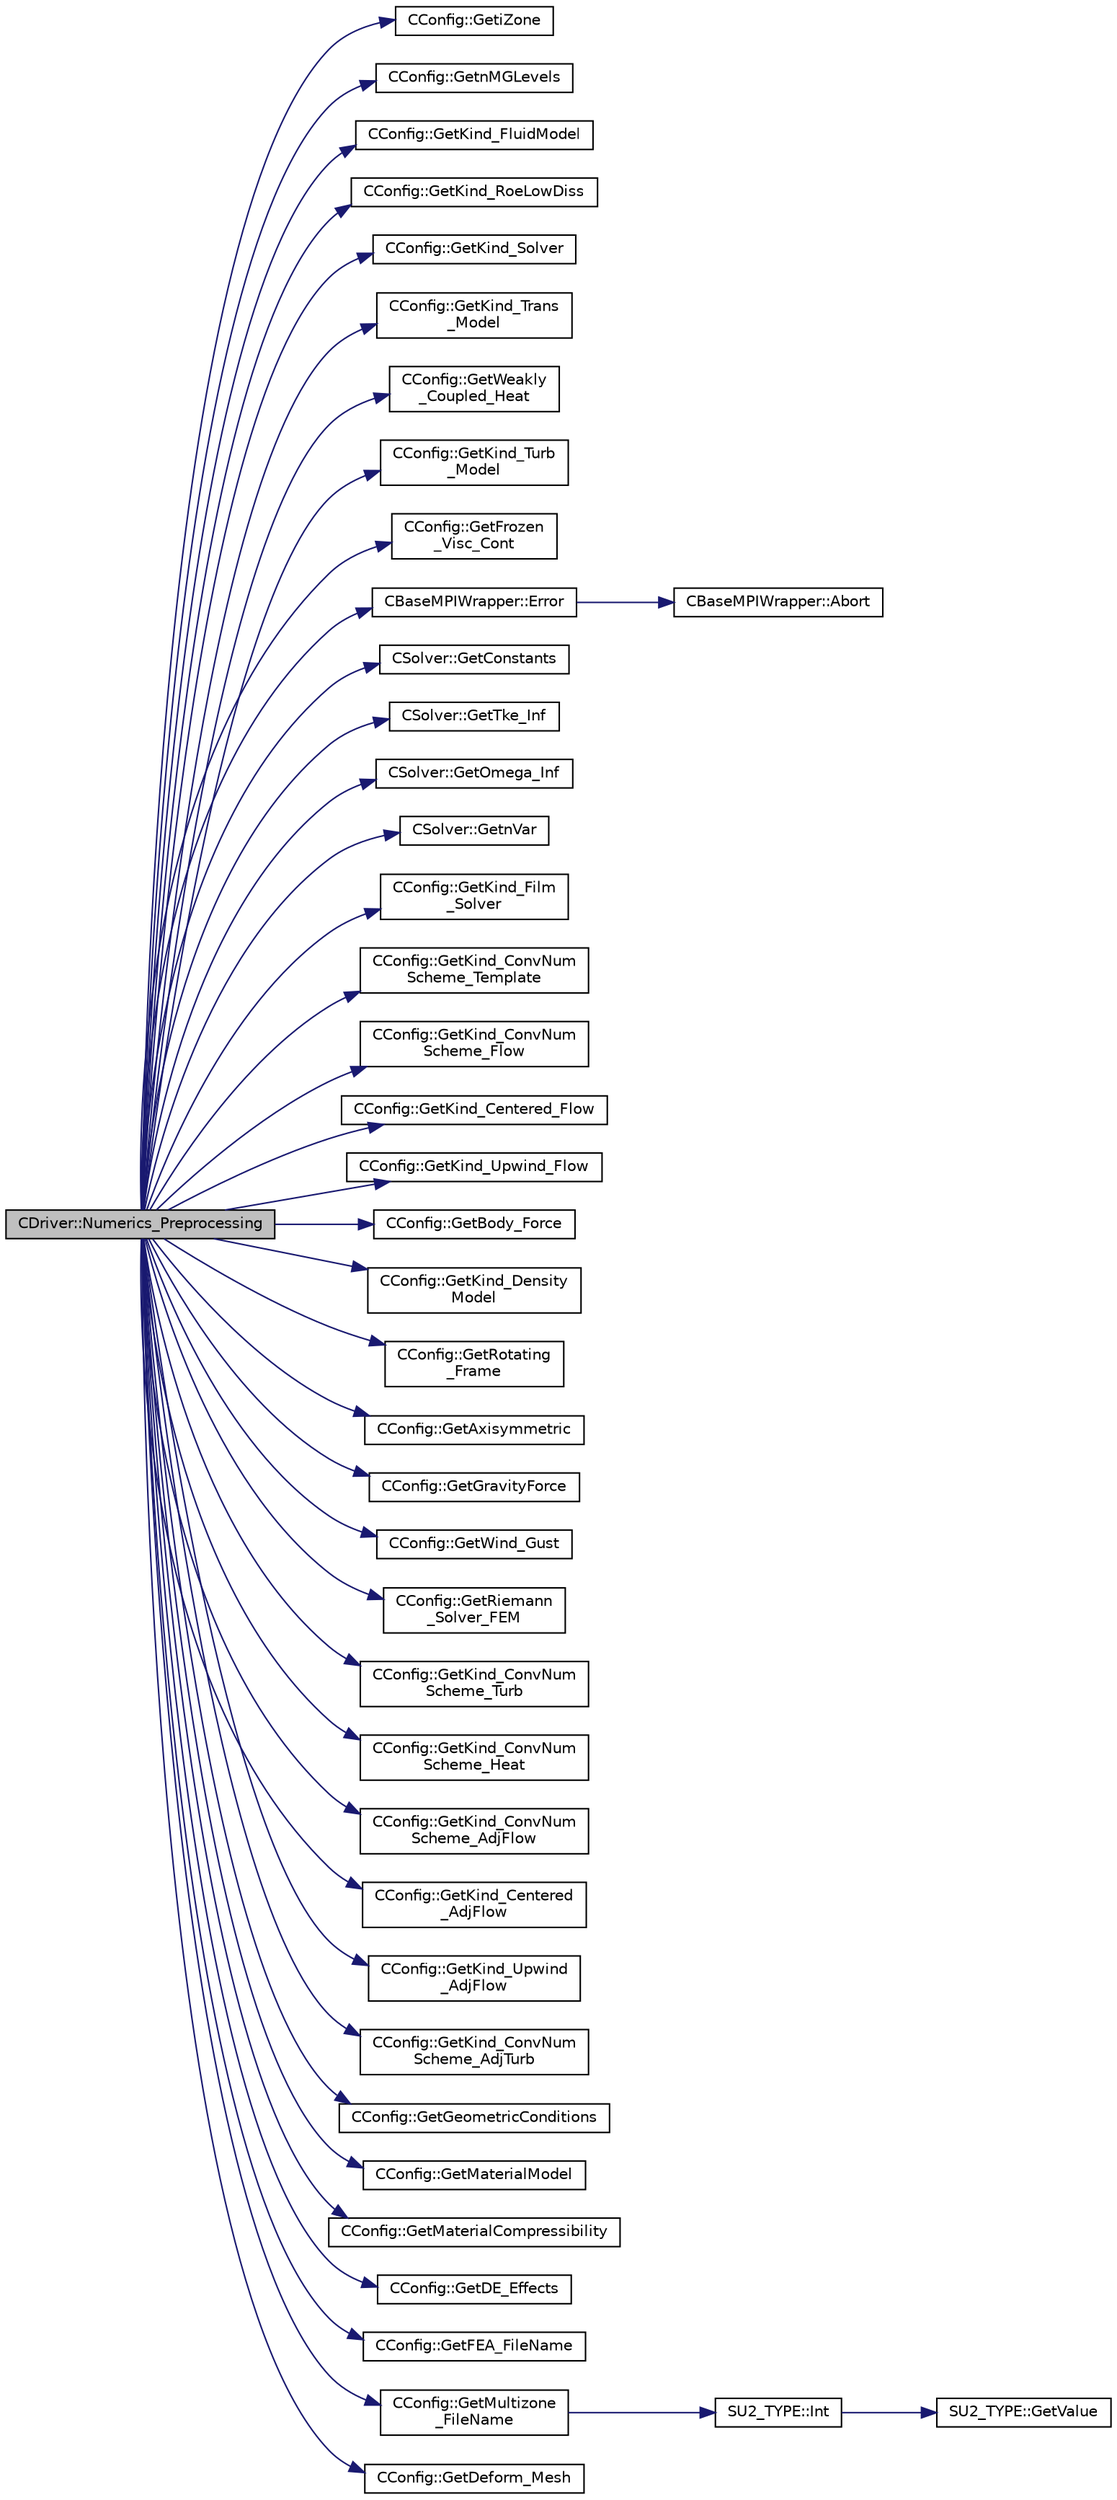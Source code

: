 digraph "CDriver::Numerics_Preprocessing"
{
  edge [fontname="Helvetica",fontsize="10",labelfontname="Helvetica",labelfontsize="10"];
  node [fontname="Helvetica",fontsize="10",shape=record];
  rankdir="LR";
  Node1726 [label="CDriver::Numerics_Preprocessing",height=0.2,width=0.4,color="black", fillcolor="grey75", style="filled", fontcolor="black"];
  Node1726 -> Node1727 [color="midnightblue",fontsize="10",style="solid",fontname="Helvetica"];
  Node1727 [label="CConfig::GetiZone",height=0.2,width=0.4,color="black", fillcolor="white", style="filled",URL="$class_c_config.html#ac09e21f44792b38adb3f933a4426b25f",tooltip="Provides the number of varaibles. "];
  Node1726 -> Node1728 [color="midnightblue",fontsize="10",style="solid",fontname="Helvetica"];
  Node1728 [label="CConfig::GetnMGLevels",height=0.2,width=0.4,color="black", fillcolor="white", style="filled",URL="$class_c_config.html#aea7f78497a5cd863bd065391232329fd",tooltip="Get the number of multigrid levels. "];
  Node1726 -> Node1729 [color="midnightblue",fontsize="10",style="solid",fontname="Helvetica"];
  Node1729 [label="CConfig::GetKind_FluidModel",height=0.2,width=0.4,color="black", fillcolor="white", style="filled",URL="$class_c_config.html#ac36fbf73af5ad628f510769c556717d3",tooltip="Fluid model that we are using. "];
  Node1726 -> Node1730 [color="midnightblue",fontsize="10",style="solid",fontname="Helvetica"];
  Node1730 [label="CConfig::GetKind_RoeLowDiss",height=0.2,width=0.4,color="black", fillcolor="white", style="filled",URL="$class_c_config.html#ac5bec4548aaef1effa84ad7a3a038e35",tooltip="Get the Kind of Roe Low Dissipation Scheme for Unsteady flows. "];
  Node1726 -> Node1731 [color="midnightblue",fontsize="10",style="solid",fontname="Helvetica"];
  Node1731 [label="CConfig::GetKind_Solver",height=0.2,width=0.4,color="black", fillcolor="white", style="filled",URL="$class_c_config.html#a0e2628fc803f14ec6179427ee02e8655",tooltip="Governing equations of the flow (it can be different from the run time equation). ..."];
  Node1726 -> Node1732 [color="midnightblue",fontsize="10",style="solid",fontname="Helvetica"];
  Node1732 [label="CConfig::GetKind_Trans\l_Model",height=0.2,width=0.4,color="black", fillcolor="white", style="filled",URL="$class_c_config.html#a362c61be9d6c43c8913d7379c6fd2300",tooltip="Get the kind of the transition model. "];
  Node1726 -> Node1733 [color="midnightblue",fontsize="10",style="solid",fontname="Helvetica"];
  Node1733 [label="CConfig::GetWeakly\l_Coupled_Heat",height=0.2,width=0.4,color="black", fillcolor="white", style="filled",URL="$class_c_config.html#adb13f6471b2c0bbef919ae9d8fe95f68",tooltip="Get the heat equation. "];
  Node1726 -> Node1734 [color="midnightblue",fontsize="10",style="solid",fontname="Helvetica"];
  Node1734 [label="CConfig::GetKind_Turb\l_Model",height=0.2,width=0.4,color="black", fillcolor="white", style="filled",URL="$class_c_config.html#a40aaed07fc5844d505d2c0b7076594d7",tooltip="Get the kind of the turbulence model. "];
  Node1726 -> Node1735 [color="midnightblue",fontsize="10",style="solid",fontname="Helvetica"];
  Node1735 [label="CConfig::GetFrozen\l_Visc_Cont",height=0.2,width=0.4,color="black", fillcolor="white", style="filled",URL="$class_c_config.html#aec67dda6436453412e8647ee6879108b",tooltip="Provides information about the way in which the turbulence will be treated by the cont..."];
  Node1726 -> Node1736 [color="midnightblue",fontsize="10",style="solid",fontname="Helvetica"];
  Node1736 [label="CBaseMPIWrapper::Error",height=0.2,width=0.4,color="black", fillcolor="white", style="filled",URL="$class_c_base_m_p_i_wrapper.html#a04457c47629bda56704e6a8804833eeb"];
  Node1736 -> Node1737 [color="midnightblue",fontsize="10",style="solid",fontname="Helvetica"];
  Node1737 [label="CBaseMPIWrapper::Abort",height=0.2,width=0.4,color="black", fillcolor="white", style="filled",URL="$class_c_base_m_p_i_wrapper.html#a21ef5681e2acb532d345e9bab173ef07"];
  Node1726 -> Node1738 [color="midnightblue",fontsize="10",style="solid",fontname="Helvetica"];
  Node1738 [label="CSolver::GetConstants",height=0.2,width=0.4,color="black", fillcolor="white", style="filled",URL="$class_c_solver.html#a5708c38a23198ff8da13a1cb32bc841c",tooltip="A virtual member. "];
  Node1726 -> Node1739 [color="midnightblue",fontsize="10",style="solid",fontname="Helvetica"];
  Node1739 [label="CSolver::GetTke_Inf",height=0.2,width=0.4,color="black", fillcolor="white", style="filled",URL="$class_c_solver.html#ad7c1f0fa554117fa424f3b90062946c7",tooltip="A virtual member. "];
  Node1726 -> Node1740 [color="midnightblue",fontsize="10",style="solid",fontname="Helvetica"];
  Node1740 [label="CSolver::GetOmega_Inf",height=0.2,width=0.4,color="black", fillcolor="white", style="filled",URL="$class_c_solver.html#a3494c892aa1ed3c1c9534227cbecf7ef",tooltip="A virtual member. "];
  Node1726 -> Node1741 [color="midnightblue",fontsize="10",style="solid",fontname="Helvetica"];
  Node1741 [label="CSolver::GetnVar",height=0.2,width=0.4,color="black", fillcolor="white", style="filled",URL="$class_c_solver.html#a65c22046b0cf1938ba22648912d04680",tooltip="Get the number of variables of the problem. "];
  Node1726 -> Node1742 [color="midnightblue",fontsize="10",style="solid",fontname="Helvetica"];
  Node1742 [label="CConfig::GetKind_Film\l_Solver",height=0.2,width=0.4,color="black", fillcolor="white", style="filled",URL="$class_c_config.html#ab1df6715dd8c6cd229fe1113fa4d5450",tooltip="Governing equations of the film. "];
  Node1726 -> Node1743 [color="midnightblue",fontsize="10",style="solid",fontname="Helvetica"];
  Node1743 [label="CConfig::GetKind_ConvNum\lScheme_Template",height=0.2,width=0.4,color="black", fillcolor="white", style="filled",URL="$class_c_config.html#addf7082ced51a014ba7e62f1479907fc",tooltip="Get the kind of convective numerical scheme for the template equations (centered or upwind)..."];
  Node1726 -> Node1744 [color="midnightblue",fontsize="10",style="solid",fontname="Helvetica"];
  Node1744 [label="CConfig::GetKind_ConvNum\lScheme_Flow",height=0.2,width=0.4,color="black", fillcolor="white", style="filled",URL="$class_c_config.html#a37d84fba27cc0fce5fb4dad75277aa0d",tooltip="Get the kind of convective numerical scheme for the flow equations (centered or upwind). "];
  Node1726 -> Node1745 [color="midnightblue",fontsize="10",style="solid",fontname="Helvetica"];
  Node1745 [label="CConfig::GetKind_Centered_Flow",height=0.2,width=0.4,color="black", fillcolor="white", style="filled",URL="$class_c_config.html#a130e07727d19c4018ead72790f5ede0b",tooltip="Get the kind of center convective numerical scheme for the flow equations. "];
  Node1726 -> Node1746 [color="midnightblue",fontsize="10",style="solid",fontname="Helvetica"];
  Node1746 [label="CConfig::GetKind_Upwind_Flow",height=0.2,width=0.4,color="black", fillcolor="white", style="filled",URL="$class_c_config.html#a97f0506e4307fbc833adc0320a2a7df6",tooltip="Get the kind of upwind convective numerical scheme for the flow equations. "];
  Node1726 -> Node1747 [color="midnightblue",fontsize="10",style="solid",fontname="Helvetica"];
  Node1747 [label="CConfig::GetBody_Force",height=0.2,width=0.4,color="black", fillcolor="white", style="filled",URL="$class_c_config.html#a9af4200d2cd764653d2707da4acc7847",tooltip="Get information about the body force. "];
  Node1726 -> Node1748 [color="midnightblue",fontsize="10",style="solid",fontname="Helvetica"];
  Node1748 [label="CConfig::GetKind_Density\lModel",height=0.2,width=0.4,color="black", fillcolor="white", style="filled",URL="$class_c_config.html#a6ac5dedb352b8312970fe6102e5547f6",tooltip="Option to define the density model for incompressible flows. "];
  Node1726 -> Node1749 [color="midnightblue",fontsize="10",style="solid",fontname="Helvetica"];
  Node1749 [label="CConfig::GetRotating\l_Frame",height=0.2,width=0.4,color="black", fillcolor="white", style="filled",URL="$class_c_config.html#a5ac97db2be7bae9007d01557f80418bc",tooltip="Get information about the rotational frame. "];
  Node1726 -> Node1750 [color="midnightblue",fontsize="10",style="solid",fontname="Helvetica"];
  Node1750 [label="CConfig::GetAxisymmetric",height=0.2,width=0.4,color="black", fillcolor="white", style="filled",URL="$class_c_config.html#ac6fd9a6673c2f22e98c0d45102f23a65",tooltip="Get information about the axisymmetric frame. "];
  Node1726 -> Node1751 [color="midnightblue",fontsize="10",style="solid",fontname="Helvetica"];
  Node1751 [label="CConfig::GetGravityForce",height=0.2,width=0.4,color="black", fillcolor="white", style="filled",URL="$class_c_config.html#a6a90381cd849fe5f72ce65a31da3d236",tooltip="Get information about the gravity force. "];
  Node1726 -> Node1752 [color="midnightblue",fontsize="10",style="solid",fontname="Helvetica"];
  Node1752 [label="CConfig::GetWind_Gust",height=0.2,width=0.4,color="black", fillcolor="white", style="filled",URL="$class_c_config.html#abeb1d75666a9d471141c88b5e57458c7",tooltip="Get information about the wind gust. "];
  Node1726 -> Node1753 [color="midnightblue",fontsize="10",style="solid",fontname="Helvetica"];
  Node1753 [label="CConfig::GetRiemann\l_Solver_FEM",height=0.2,width=0.4,color="black", fillcolor="white", style="filled",URL="$class_c_config.html#ac5d613463ef0d7b01e66c4e33f586afb",tooltip="Get the kind of Riemann solver for the DG method (FEM flow solver). "];
  Node1726 -> Node1754 [color="midnightblue",fontsize="10",style="solid",fontname="Helvetica"];
  Node1754 [label="CConfig::GetKind_ConvNum\lScheme_Turb",height=0.2,width=0.4,color="black", fillcolor="white", style="filled",URL="$class_c_config.html#aab6b9f62bd3a1f6f382dbf6c690742f4",tooltip="Get the kind of convective numerical scheme for the turbulence equations (upwind). "];
  Node1726 -> Node1755 [color="midnightblue",fontsize="10",style="solid",fontname="Helvetica"];
  Node1755 [label="CConfig::GetKind_ConvNum\lScheme_Heat",height=0.2,width=0.4,color="black", fillcolor="white", style="filled",URL="$class_c_config.html#aa0e6a21f05a713ee9ffe9efea16addfb",tooltip="Get the kind of convective numerical scheme for the heat equation. "];
  Node1726 -> Node1756 [color="midnightblue",fontsize="10",style="solid",fontname="Helvetica"];
  Node1756 [label="CConfig::GetKind_ConvNum\lScheme_AdjFlow",height=0.2,width=0.4,color="black", fillcolor="white", style="filled",URL="$class_c_config.html#a3e3813b3bb9d7242909c0ee42c59dadd",tooltip="Get the kind of convective numerical scheme for the adjoint flow equations (centered or upwind)..."];
  Node1726 -> Node1757 [color="midnightblue",fontsize="10",style="solid",fontname="Helvetica"];
  Node1757 [label="CConfig::GetKind_Centered\l_AdjFlow",height=0.2,width=0.4,color="black", fillcolor="white", style="filled",URL="$class_c_config.html#a3d92a72397d083049aed74f4e023a110",tooltip="Get the kind of center convective numerical scheme for the adjoint flow equations. "];
  Node1726 -> Node1758 [color="midnightblue",fontsize="10",style="solid",fontname="Helvetica"];
  Node1758 [label="CConfig::GetKind_Upwind\l_AdjFlow",height=0.2,width=0.4,color="black", fillcolor="white", style="filled",URL="$class_c_config.html#ae5845dc1c9789eeb2a37f4581c10c929",tooltip="Get the kind of upwind convective numerical scheme for the adjoint flow equations. "];
  Node1726 -> Node1759 [color="midnightblue",fontsize="10",style="solid",fontname="Helvetica"];
  Node1759 [label="CConfig::GetKind_ConvNum\lScheme_AdjTurb",height=0.2,width=0.4,color="black", fillcolor="white", style="filled",URL="$class_c_config.html#a5f69e7548937329f197022195078a161",tooltip="Get the kind of convective numerical scheme for the adjoint turbulence equations (centered or upwind)..."];
  Node1726 -> Node1760 [color="midnightblue",fontsize="10",style="solid",fontname="Helvetica"];
  Node1760 [label="CConfig::GetGeometricConditions",height=0.2,width=0.4,color="black", fillcolor="white", style="filled",URL="$class_c_config.html#ac036c2fe542984a827ea2f21b3b4d4a6",tooltip="Geometric conditions for the structural solver. "];
  Node1726 -> Node1761 [color="midnightblue",fontsize="10",style="solid",fontname="Helvetica"];
  Node1761 [label="CConfig::GetMaterialModel",height=0.2,width=0.4,color="black", fillcolor="white", style="filled",URL="$class_c_config.html#a0ebe1cab5258d04534bf46ff40dcbe02",tooltip="Compressibility/incompressibility of the solids analysed using the structural solver. "];
  Node1726 -> Node1762 [color="midnightblue",fontsize="10",style="solid",fontname="Helvetica"];
  Node1762 [label="CConfig::GetMaterialCompressibility",height=0.2,width=0.4,color="black", fillcolor="white", style="filled",URL="$class_c_config.html#aa390083ca0a8cb156a80abede3a59ddf",tooltip="Compressibility/incompressibility of the solids analysed using the structural solver. "];
  Node1726 -> Node1763 [color="midnightblue",fontsize="10",style="solid",fontname="Helvetica"];
  Node1763 [label="CConfig::GetDE_Effects",height=0.2,width=0.4,color="black", fillcolor="white", style="filled",URL="$class_c_config.html#a8ad45b179ddabec5652dbf4b517fbbf0",tooltip="Decide whether to apply DE effects to the model. "];
  Node1726 -> Node1764 [color="midnightblue",fontsize="10",style="solid",fontname="Helvetica"];
  Node1764 [label="CConfig::GetFEA_FileName",height=0.2,width=0.4,color="black", fillcolor="white", style="filled",URL="$class_c_config.html#a03b738830fef0dc39082f4329e59dbb6",tooltip="Get the name of the file with the element properties for structural problems. "];
  Node1726 -> Node1765 [color="midnightblue",fontsize="10",style="solid",fontname="Helvetica"];
  Node1765 [label="CConfig::GetMultizone\l_FileName",height=0.2,width=0.4,color="black", fillcolor="white", style="filled",URL="$class_c_config.html#af4d81fc4ec805bb4a89f3739048d8824",tooltip="Append the zone index to the restart or the solution files. "];
  Node1765 -> Node1766 [color="midnightblue",fontsize="10",style="solid",fontname="Helvetica"];
  Node1766 [label="SU2_TYPE::Int",height=0.2,width=0.4,color="black", fillcolor="white", style="filled",URL="$namespace_s_u2___t_y_p_e.html#a6b48817766d8a6486caa2807a52f6bae",tooltip="Casts the primitive value to int (uses GetValue, already implemented for each type). "];
  Node1766 -> Node1767 [color="midnightblue",fontsize="10",style="solid",fontname="Helvetica"];
  Node1767 [label="SU2_TYPE::GetValue",height=0.2,width=0.4,color="black", fillcolor="white", style="filled",URL="$namespace_s_u2___t_y_p_e.html#a0ed43473f5a450ce028d088427bf10cb",tooltip="Get the (primitive) value of the datatype (needs to be implemented for each new type). "];
  Node1726 -> Node1768 [color="midnightblue",fontsize="10",style="solid",fontname="Helvetica"];
  Node1768 [label="CConfig::GetDeform_Mesh",height=0.2,width=0.4,color="black", fillcolor="white", style="filled",URL="$class_c_config.html#ab43e0c11962342e0026903eb68c44417",tooltip="Get information about whether the mesh will be deformed using pseudo linear elasticity. "];
}
